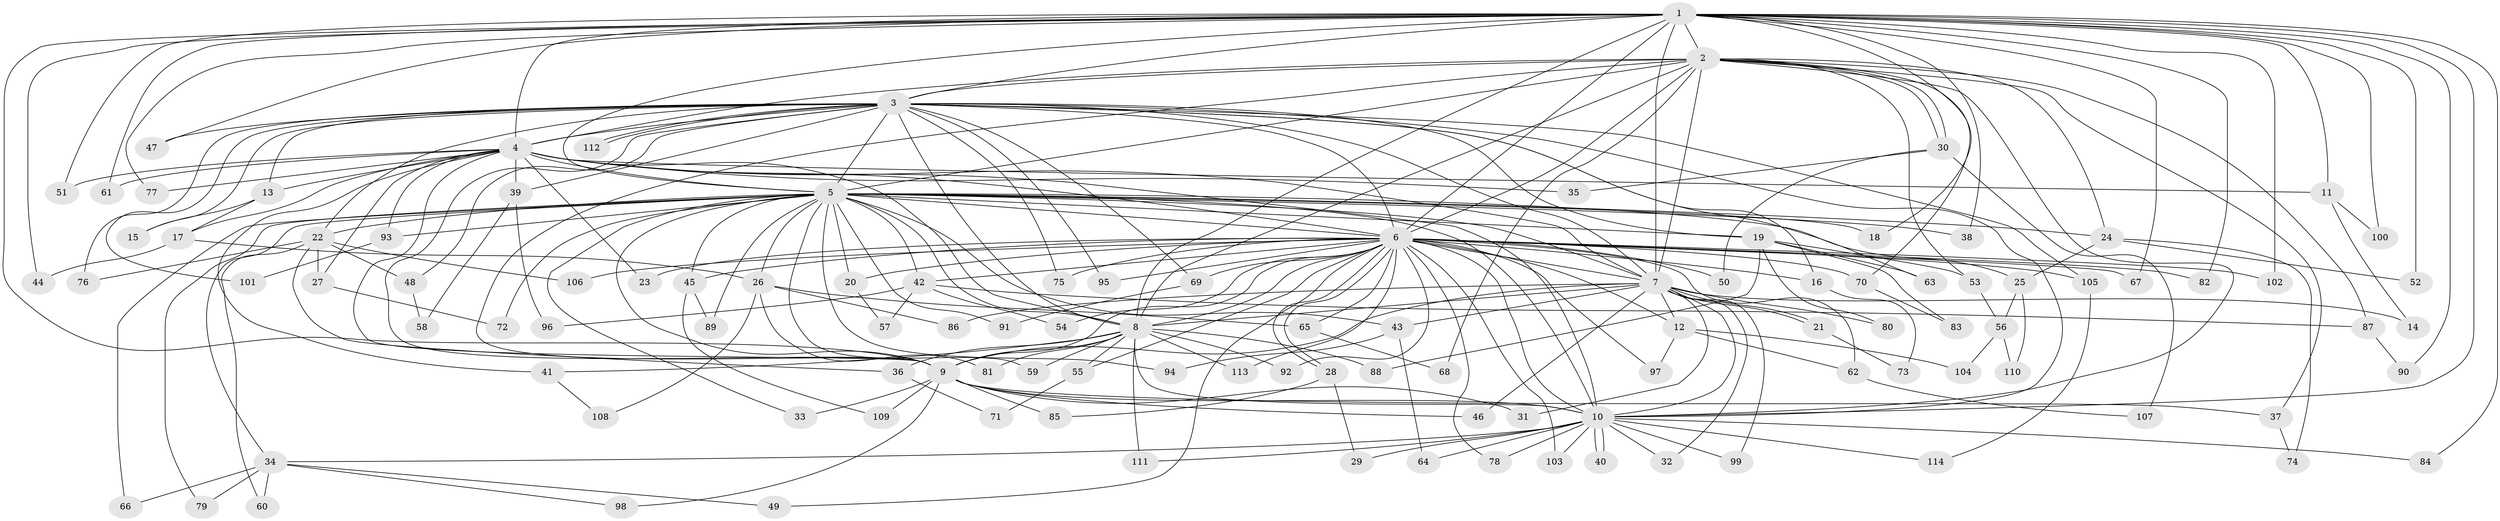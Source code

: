 // Generated by graph-tools (version 1.1) at 2025/11/02/27/25 16:11:02]
// undirected, 114 vertices, 253 edges
graph export_dot {
graph [start="1"]
  node [color=gray90,style=filled];
  1;
  2;
  3;
  4;
  5;
  6;
  7;
  8;
  9;
  10;
  11;
  12;
  13;
  14;
  15;
  16;
  17;
  18;
  19;
  20;
  21;
  22;
  23;
  24;
  25;
  26;
  27;
  28;
  29;
  30;
  31;
  32;
  33;
  34;
  35;
  36;
  37;
  38;
  39;
  40;
  41;
  42;
  43;
  44;
  45;
  46;
  47;
  48;
  49;
  50;
  51;
  52;
  53;
  54;
  55;
  56;
  57;
  58;
  59;
  60;
  61;
  62;
  63;
  64;
  65;
  66;
  67;
  68;
  69;
  70;
  71;
  72;
  73;
  74;
  75;
  76;
  77;
  78;
  79;
  80;
  81;
  82;
  83;
  84;
  85;
  86;
  87;
  88;
  89;
  90;
  91;
  92;
  93;
  94;
  95;
  96;
  97;
  98;
  99;
  100;
  101;
  102;
  103;
  104;
  105;
  106;
  107;
  108;
  109;
  110;
  111;
  112;
  113;
  114;
  1 -- 2;
  1 -- 3;
  1 -- 4;
  1 -- 5;
  1 -- 6;
  1 -- 7;
  1 -- 8;
  1 -- 9;
  1 -- 10;
  1 -- 11;
  1 -- 18;
  1 -- 38;
  1 -- 44;
  1 -- 47;
  1 -- 51;
  1 -- 52;
  1 -- 61;
  1 -- 67;
  1 -- 77;
  1 -- 82;
  1 -- 84;
  1 -- 90;
  1 -- 100;
  1 -- 102;
  2 -- 3;
  2 -- 4;
  2 -- 5;
  2 -- 6;
  2 -- 7;
  2 -- 8;
  2 -- 9;
  2 -- 10;
  2 -- 24;
  2 -- 30;
  2 -- 30;
  2 -- 37;
  2 -- 53;
  2 -- 68;
  2 -- 70;
  2 -- 87;
  3 -- 4;
  3 -- 5;
  3 -- 6;
  3 -- 7;
  3 -- 8;
  3 -- 9;
  3 -- 10;
  3 -- 13;
  3 -- 15;
  3 -- 16;
  3 -- 19;
  3 -- 22;
  3 -- 39;
  3 -- 47;
  3 -- 48;
  3 -- 63;
  3 -- 69;
  3 -- 75;
  3 -- 76;
  3 -- 95;
  3 -- 101;
  3 -- 105;
  3 -- 112;
  3 -- 112;
  4 -- 5;
  4 -- 6;
  4 -- 7;
  4 -- 8;
  4 -- 9;
  4 -- 10;
  4 -- 11;
  4 -- 13;
  4 -- 17;
  4 -- 23;
  4 -- 27;
  4 -- 35;
  4 -- 39;
  4 -- 41;
  4 -- 51;
  4 -- 61;
  4 -- 77;
  4 -- 93;
  5 -- 6;
  5 -- 7;
  5 -- 8;
  5 -- 9;
  5 -- 10;
  5 -- 18;
  5 -- 19;
  5 -- 20;
  5 -- 22;
  5 -- 24;
  5 -- 25;
  5 -- 26;
  5 -- 33;
  5 -- 34;
  5 -- 38;
  5 -- 42;
  5 -- 43;
  5 -- 45;
  5 -- 59;
  5 -- 66;
  5 -- 72;
  5 -- 79;
  5 -- 89;
  5 -- 91;
  5 -- 93;
  5 -- 94;
  6 -- 7;
  6 -- 8;
  6 -- 9;
  6 -- 10;
  6 -- 12;
  6 -- 16;
  6 -- 20;
  6 -- 23;
  6 -- 28;
  6 -- 28;
  6 -- 42;
  6 -- 45;
  6 -- 49;
  6 -- 50;
  6 -- 54;
  6 -- 55;
  6 -- 62;
  6 -- 65;
  6 -- 67;
  6 -- 69;
  6 -- 70;
  6 -- 75;
  6 -- 78;
  6 -- 82;
  6 -- 92;
  6 -- 95;
  6 -- 97;
  6 -- 102;
  6 -- 103;
  6 -- 105;
  6 -- 106;
  6 -- 113;
  7 -- 8;
  7 -- 9;
  7 -- 10;
  7 -- 12;
  7 -- 14;
  7 -- 21;
  7 -- 21;
  7 -- 31;
  7 -- 32;
  7 -- 43;
  7 -- 46;
  7 -- 80;
  7 -- 86;
  7 -- 99;
  8 -- 9;
  8 -- 10;
  8 -- 36;
  8 -- 41;
  8 -- 55;
  8 -- 59;
  8 -- 81;
  8 -- 88;
  8 -- 92;
  8 -- 111;
  8 -- 113;
  9 -- 10;
  9 -- 31;
  9 -- 33;
  9 -- 37;
  9 -- 46;
  9 -- 85;
  9 -- 98;
  9 -- 109;
  10 -- 29;
  10 -- 32;
  10 -- 34;
  10 -- 40;
  10 -- 40;
  10 -- 64;
  10 -- 78;
  10 -- 84;
  10 -- 99;
  10 -- 103;
  10 -- 111;
  10 -- 114;
  11 -- 14;
  11 -- 100;
  12 -- 62;
  12 -- 97;
  12 -- 104;
  13 -- 15;
  13 -- 17;
  16 -- 73;
  17 -- 26;
  17 -- 44;
  19 -- 53;
  19 -- 63;
  19 -- 80;
  19 -- 83;
  19 -- 88;
  20 -- 57;
  21 -- 73;
  22 -- 27;
  22 -- 36;
  22 -- 48;
  22 -- 60;
  22 -- 76;
  22 -- 106;
  24 -- 25;
  24 -- 52;
  24 -- 74;
  25 -- 56;
  25 -- 110;
  26 -- 65;
  26 -- 81;
  26 -- 86;
  26 -- 108;
  27 -- 72;
  28 -- 29;
  28 -- 85;
  30 -- 35;
  30 -- 50;
  30 -- 107;
  34 -- 49;
  34 -- 60;
  34 -- 66;
  34 -- 79;
  34 -- 98;
  36 -- 71;
  37 -- 74;
  39 -- 58;
  39 -- 96;
  41 -- 108;
  42 -- 54;
  42 -- 57;
  42 -- 87;
  42 -- 96;
  43 -- 64;
  43 -- 94;
  45 -- 89;
  45 -- 109;
  48 -- 58;
  53 -- 56;
  55 -- 71;
  56 -- 104;
  56 -- 110;
  62 -- 107;
  65 -- 68;
  69 -- 91;
  70 -- 83;
  87 -- 90;
  93 -- 101;
  105 -- 114;
}
